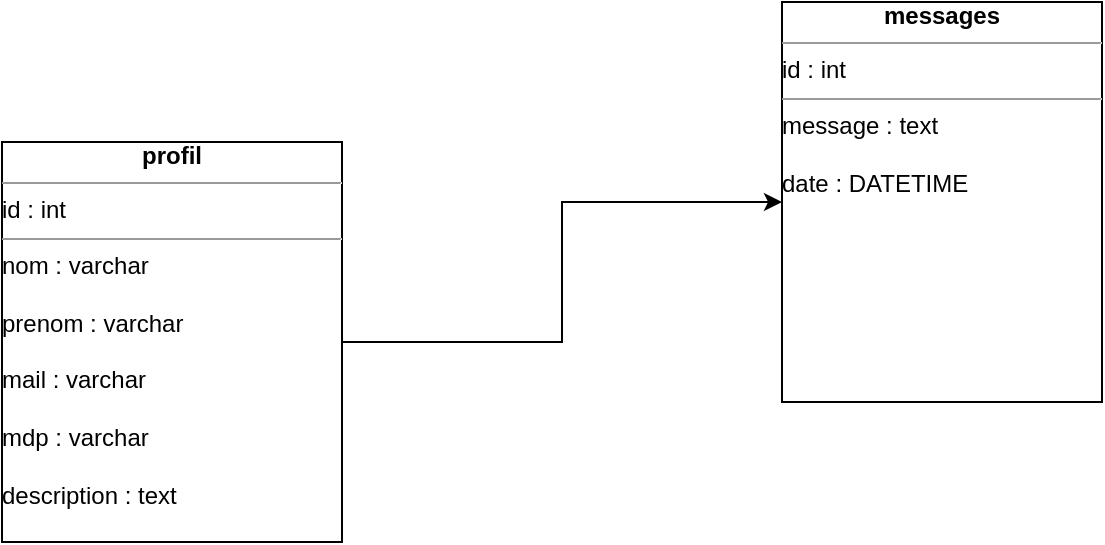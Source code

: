 <mxfile version="13.6.6" type="github"><diagram id="v8YZqXpQPMEZhNIzqCRd" name="Page-1"><mxGraphModel dx="782" dy="432" grid="1" gridSize="10" guides="1" tooltips="1" connect="1" arrows="1" fold="1" page="1" pageScale="1" pageWidth="827" pageHeight="1169" math="0" shadow="0"><root><mxCell id="0"/><mxCell id="1" parent="0"/><mxCell id="BZSw3ainWYG3HAY3yTJJ-18" value="" style="edgeStyle=orthogonalEdgeStyle;rounded=0;orthogonalLoop=1;jettySize=auto;html=1;" edge="1" parent="1" source="BZSw3ainWYG3HAY3yTJJ-12" target="BZSw3ainWYG3HAY3yTJJ-16"><mxGeometry relative="1" as="geometry"/></mxCell><mxCell id="BZSw3ainWYG3HAY3yTJJ-12" value="&lt;div align=&quot;center&quot;&gt;&lt;b&gt;profil&lt;/b&gt;&lt;/div&gt;&lt;hr size=&quot;1&quot;&gt;id : int&lt;br&gt;&lt;hr size=&quot;1&quot;&gt;&lt;div&gt;nom : varchar&lt;/div&gt;&lt;div&gt;&lt;br&gt;&lt;/div&gt;&lt;div&gt;prenom : varchar&lt;/div&gt;&lt;div&gt;&lt;br&gt;&lt;/div&gt;&lt;div&gt;mail : varchar&lt;/div&gt;&lt;div&gt;&lt;br&gt;&lt;/div&gt;&lt;div&gt;mdp : varchar&lt;/div&gt;&lt;div&gt;&lt;br&gt;&lt;/div&gt;&lt;div&gt;description : text&lt;br&gt;&lt;/div&gt;" style="verticalAlign=top;align=left;overflow=fill;fontSize=12;fontFamily=Helvetica;html=1;" vertex="1" parent="1"><mxGeometry x="80" y="190" width="170" height="200" as="geometry"/></mxCell><mxCell id="BZSw3ainWYG3HAY3yTJJ-16" value="&lt;div align=&quot;center&quot;&gt;&lt;b&gt;messages&lt;/b&gt;&lt;/div&gt;&lt;hr size=&quot;1&quot;&gt;id : int&lt;br&gt;&lt;hr size=&quot;1&quot;&gt;&lt;div&gt;message : text&lt;/div&gt;&lt;div&gt;&lt;br&gt;&lt;/div&gt;&lt;div&gt;date : DATETIME&lt;/div&gt;&lt;div&gt;&lt;br&gt;&lt;/div&gt;&lt;div&gt;&lt;br&gt;&lt;/div&gt;&amp;nbsp;" style="verticalAlign=top;align=left;overflow=fill;fontSize=12;fontFamily=Helvetica;html=1;" vertex="1" parent="1"><mxGeometry x="470" y="120" width="160" height="200" as="geometry"/></mxCell></root></mxGraphModel></diagram></mxfile>